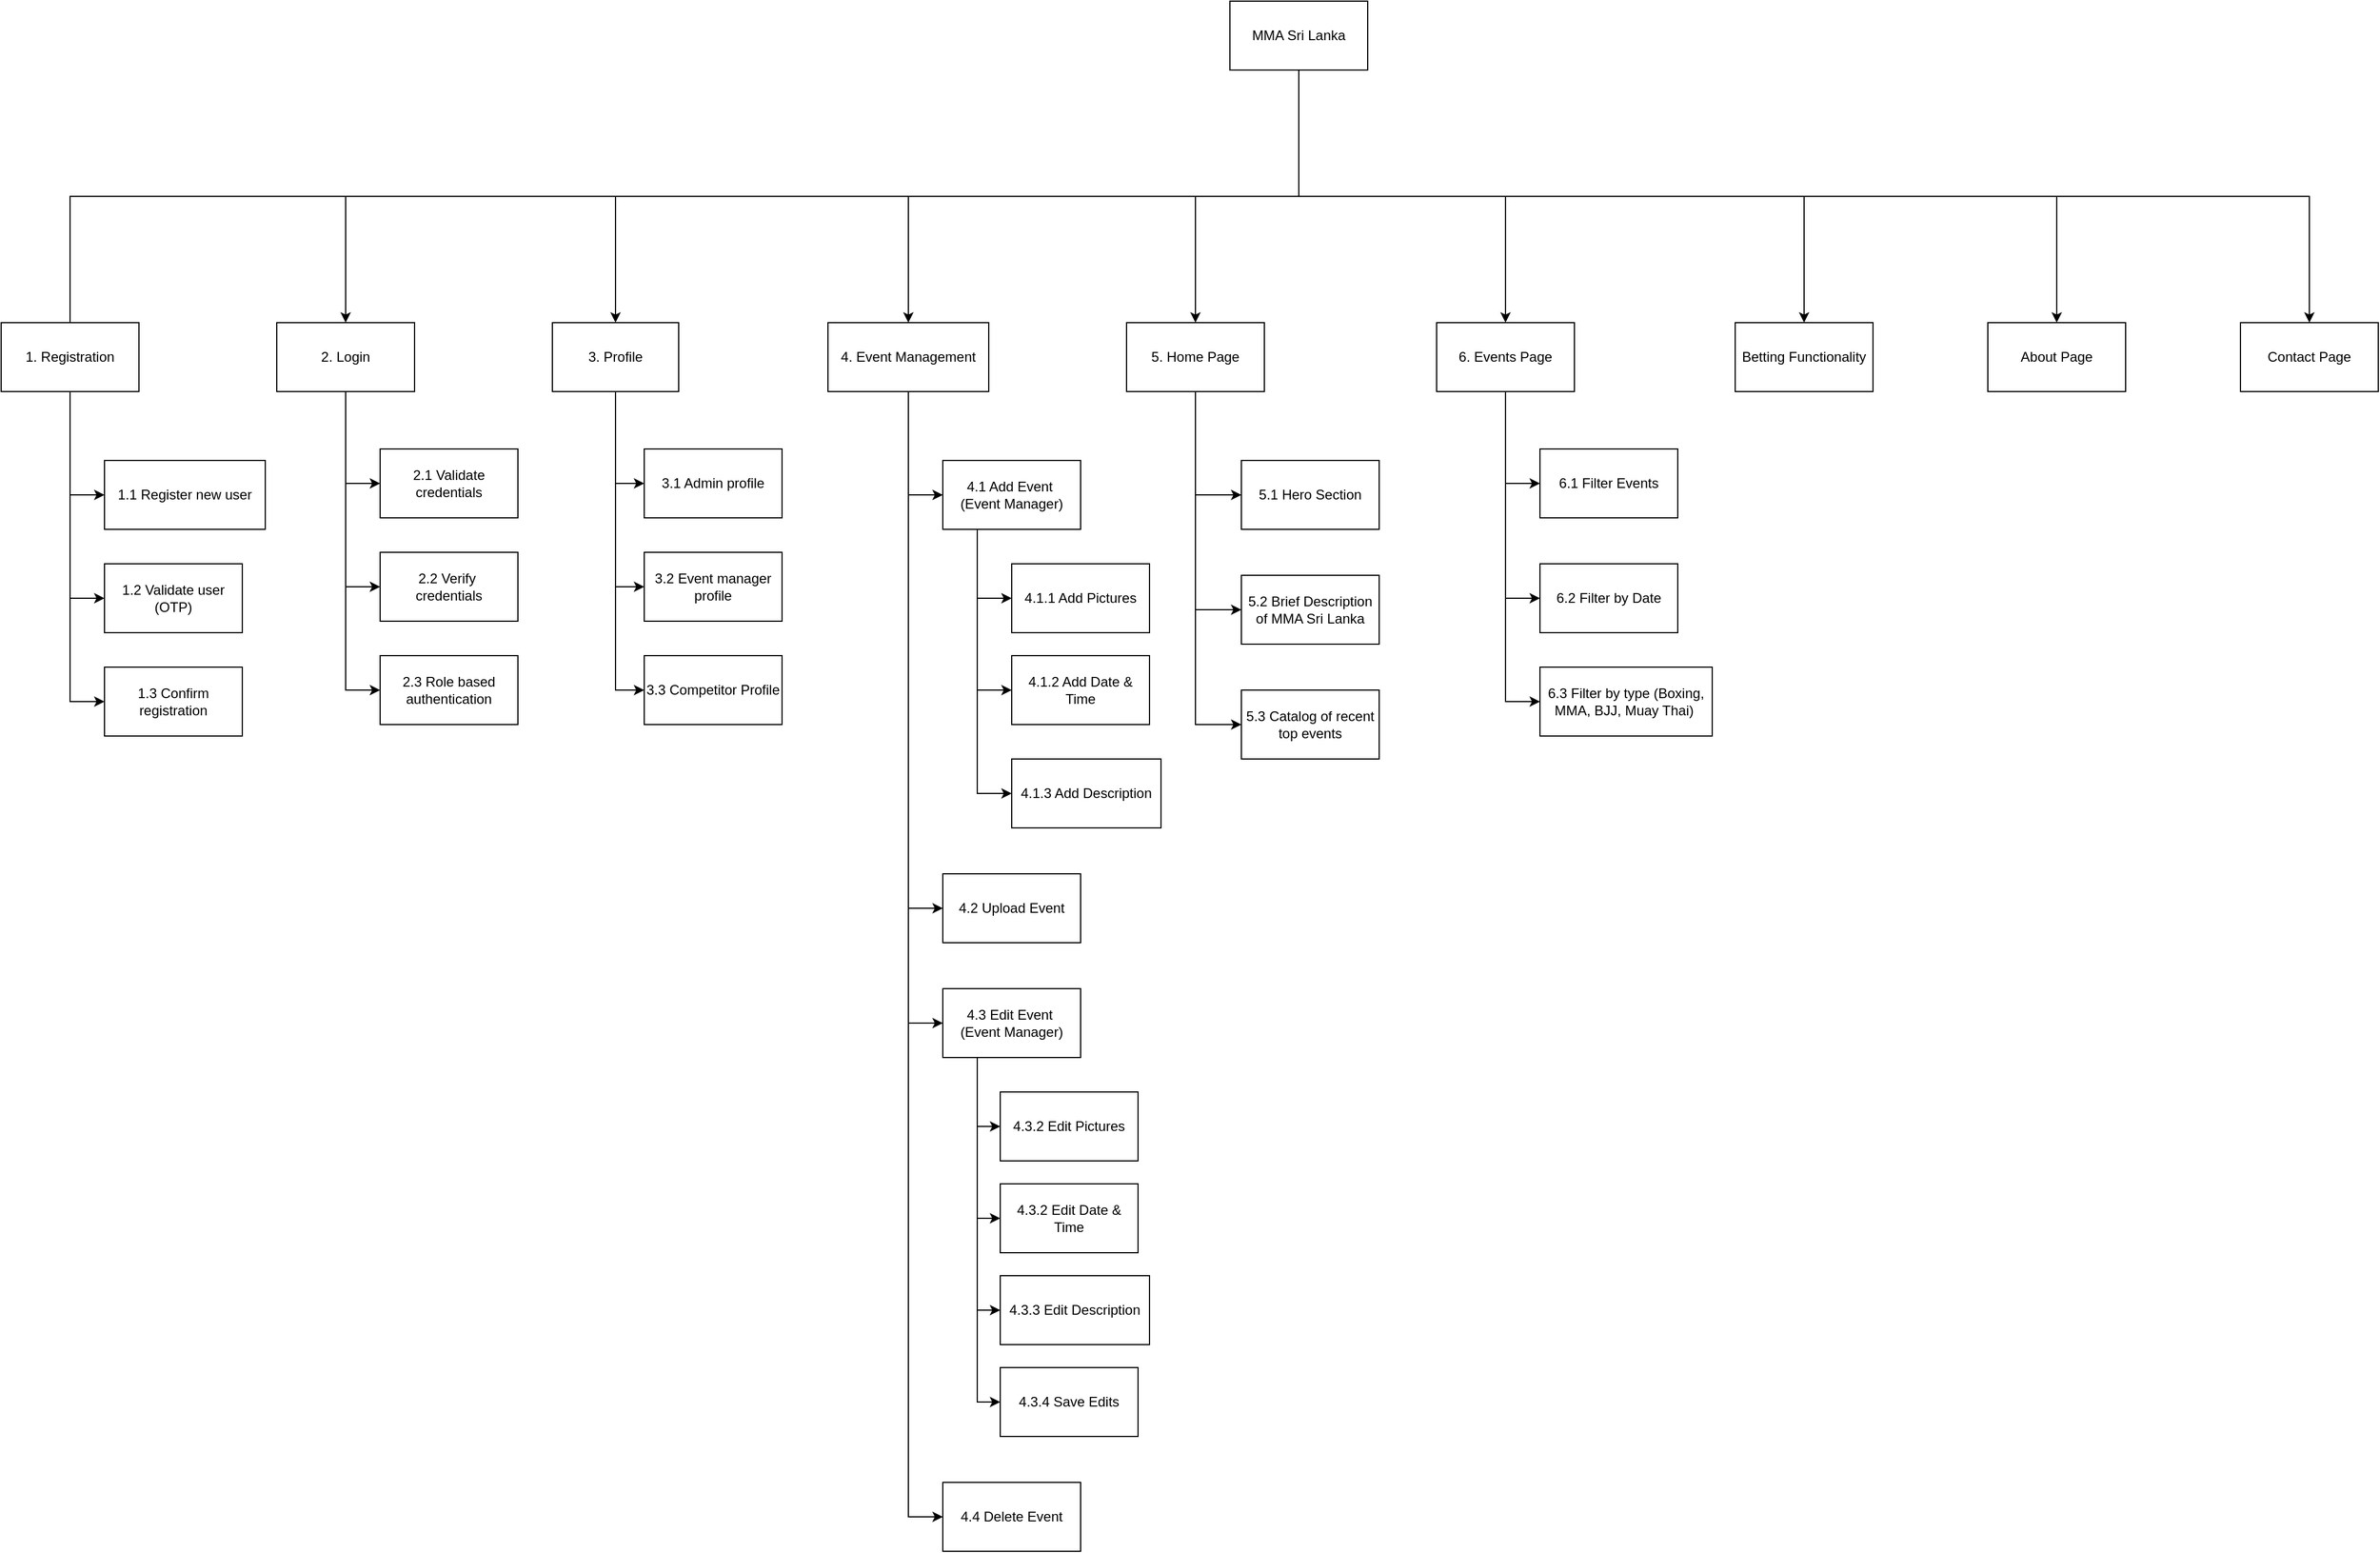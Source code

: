 <mxfile version="28.1.2">
  <diagram name="Page-1" id="4XCOkrREE6T9JBMiZgMP">
    <mxGraphModel dx="1297" dy="1893" grid="1" gridSize="10" guides="1" tooltips="1" connect="1" arrows="1" fold="1" page="1" pageScale="1" pageWidth="850" pageHeight="1100" math="0" shadow="0">
      <root>
        <mxCell id="0" />
        <mxCell id="1" parent="0" />
        <mxCell id="Di358GA9zsQgDLE0gk4m-1" style="edgeStyle=orthogonalEdgeStyle;rounded=0;orthogonalLoop=1;jettySize=auto;html=1;exitX=0.5;exitY=1;exitDx=0;exitDy=0;entryX=0.5;entryY=0;entryDx=0;entryDy=0;shape=wire;dashed=1;endArrow=none;endFill=0;" edge="1" parent="1" source="5IF1ZIwpe9jYq8gnFkuq-1" target="5IF1ZIwpe9jYq8gnFkuq-2">
          <mxGeometry relative="1" as="geometry" />
        </mxCell>
        <mxCell id="Di358GA9zsQgDLE0gk4m-2" style="edgeStyle=orthogonalEdgeStyle;rounded=0;orthogonalLoop=1;jettySize=auto;html=1;exitX=0.5;exitY=1;exitDx=0;exitDy=0;entryX=0.5;entryY=0;entryDx=0;entryDy=0;" edge="1" parent="1" source="5IF1ZIwpe9jYq8gnFkuq-1" target="5IF1ZIwpe9jYq8gnFkuq-3">
          <mxGeometry relative="1" as="geometry" />
        </mxCell>
        <mxCell id="Di358GA9zsQgDLE0gk4m-3" style="edgeStyle=orthogonalEdgeStyle;rounded=0;orthogonalLoop=1;jettySize=auto;html=1;exitX=0.5;exitY=1;exitDx=0;exitDy=0;entryX=0.5;entryY=0;entryDx=0;entryDy=0;" edge="1" parent="1" source="5IF1ZIwpe9jYq8gnFkuq-1" target="5IF1ZIwpe9jYq8gnFkuq-5">
          <mxGeometry relative="1" as="geometry" />
        </mxCell>
        <mxCell id="Di358GA9zsQgDLE0gk4m-4" style="edgeStyle=orthogonalEdgeStyle;rounded=0;orthogonalLoop=1;jettySize=auto;html=1;exitX=0.5;exitY=1;exitDx=0;exitDy=0;entryX=0.5;entryY=0;entryDx=0;entryDy=0;" edge="1" parent="1" source="5IF1ZIwpe9jYq8gnFkuq-1" target="5IF1ZIwpe9jYq8gnFkuq-4">
          <mxGeometry relative="1" as="geometry" />
        </mxCell>
        <mxCell id="Di358GA9zsQgDLE0gk4m-5" style="edgeStyle=orthogonalEdgeStyle;rounded=0;orthogonalLoop=1;jettySize=auto;html=1;exitX=0.5;exitY=1;exitDx=0;exitDy=0;entryX=0.5;entryY=0;entryDx=0;entryDy=0;" edge="1" parent="1" source="5IF1ZIwpe9jYq8gnFkuq-1" target="kDNrH8pa0huW1Xx7Rnd4-1">
          <mxGeometry relative="1" as="geometry" />
        </mxCell>
        <mxCell id="Di358GA9zsQgDLE0gk4m-6" style="edgeStyle=orthogonalEdgeStyle;rounded=0;orthogonalLoop=1;jettySize=auto;html=1;exitX=0.5;exitY=1;exitDx=0;exitDy=0;entryX=0.5;entryY=0;entryDx=0;entryDy=0;" edge="1" parent="1" source="5IF1ZIwpe9jYq8gnFkuq-1" target="kDNrH8pa0huW1Xx7Rnd4-2">
          <mxGeometry relative="1" as="geometry" />
        </mxCell>
        <mxCell id="Di358GA9zsQgDLE0gk4m-42" style="edgeStyle=orthogonalEdgeStyle;rounded=0;orthogonalLoop=1;jettySize=auto;html=1;exitX=0.5;exitY=1;exitDx=0;exitDy=0;entryX=0.5;entryY=0;entryDx=0;entryDy=0;" edge="1" parent="1" source="5IF1ZIwpe9jYq8gnFkuq-1" target="IpIS_R521S_r5ul5ybi_-1">
          <mxGeometry relative="1" as="geometry" />
        </mxCell>
        <mxCell id="Di358GA9zsQgDLE0gk4m-43" style="edgeStyle=orthogonalEdgeStyle;rounded=0;orthogonalLoop=1;jettySize=auto;html=1;exitX=0.5;exitY=1;exitDx=0;exitDy=0;entryX=0.5;entryY=0;entryDx=0;entryDy=0;" edge="1" parent="1" source="5IF1ZIwpe9jYq8gnFkuq-1" target="kDNrH8pa0huW1Xx7Rnd4-4">
          <mxGeometry relative="1" as="geometry" />
        </mxCell>
        <mxCell id="Di358GA9zsQgDLE0gk4m-44" style="edgeStyle=orthogonalEdgeStyle;rounded=0;orthogonalLoop=1;jettySize=auto;html=1;exitX=0.5;exitY=1;exitDx=0;exitDy=0;" edge="1" parent="1" source="5IF1ZIwpe9jYq8gnFkuq-1" target="kDNrH8pa0huW1Xx7Rnd4-3">
          <mxGeometry relative="1" as="geometry" />
        </mxCell>
        <mxCell id="5IF1ZIwpe9jYq8gnFkuq-1" value="MMA Sri Lanka" style="rounded=0;whiteSpace=wrap;html=1;" parent="1" vertex="1">
          <mxGeometry x="1110" y="-120" width="120" height="60" as="geometry" />
        </mxCell>
        <mxCell id="Di358GA9zsQgDLE0gk4m-7" style="edgeStyle=orthogonalEdgeStyle;rounded=0;orthogonalLoop=1;jettySize=auto;html=1;exitX=0.5;exitY=1;exitDx=0;exitDy=0;entryX=0;entryY=0.5;entryDx=0;entryDy=0;" edge="1" parent="1" source="5IF1ZIwpe9jYq8gnFkuq-2" target="kDNrH8pa0huW1Xx7Rnd4-6">
          <mxGeometry relative="1" as="geometry" />
        </mxCell>
        <mxCell id="Di358GA9zsQgDLE0gk4m-8" style="edgeStyle=orthogonalEdgeStyle;rounded=0;orthogonalLoop=1;jettySize=auto;html=1;exitX=0.5;exitY=1;exitDx=0;exitDy=0;entryX=0;entryY=0.5;entryDx=0;entryDy=0;" edge="1" parent="1" source="5IF1ZIwpe9jYq8gnFkuq-2" target="kDNrH8pa0huW1Xx7Rnd4-7">
          <mxGeometry relative="1" as="geometry" />
        </mxCell>
        <mxCell id="Di358GA9zsQgDLE0gk4m-9" style="edgeStyle=orthogonalEdgeStyle;rounded=0;orthogonalLoop=1;jettySize=auto;html=1;exitX=0.5;exitY=1;exitDx=0;exitDy=0;entryX=0;entryY=0.5;entryDx=0;entryDy=0;" edge="1" parent="1" source="5IF1ZIwpe9jYq8gnFkuq-2" target="kDNrH8pa0huW1Xx7Rnd4-8">
          <mxGeometry relative="1" as="geometry" />
        </mxCell>
        <mxCell id="5IF1ZIwpe9jYq8gnFkuq-2" value="1. Registration" style="rounded=0;whiteSpace=wrap;html=1;" parent="1" vertex="1">
          <mxGeometry x="40" y="160" width="120" height="60" as="geometry" />
        </mxCell>
        <mxCell id="Di358GA9zsQgDLE0gk4m-10" style="edgeStyle=orthogonalEdgeStyle;rounded=0;orthogonalLoop=1;jettySize=auto;html=1;exitX=0.5;exitY=1;exitDx=0;exitDy=0;entryX=0;entryY=0.5;entryDx=0;entryDy=0;" edge="1" parent="1" source="5IF1ZIwpe9jYq8gnFkuq-3" target="kDNrH8pa0huW1Xx7Rnd4-10">
          <mxGeometry relative="1" as="geometry" />
        </mxCell>
        <mxCell id="Di358GA9zsQgDLE0gk4m-11" style="edgeStyle=orthogonalEdgeStyle;rounded=0;orthogonalLoop=1;jettySize=auto;html=1;exitX=0.5;exitY=1;exitDx=0;exitDy=0;entryX=0;entryY=0.5;entryDx=0;entryDy=0;" edge="1" parent="1" source="5IF1ZIwpe9jYq8gnFkuq-3" target="kDNrH8pa0huW1Xx7Rnd4-11">
          <mxGeometry relative="1" as="geometry" />
        </mxCell>
        <mxCell id="Di358GA9zsQgDLE0gk4m-12" style="edgeStyle=orthogonalEdgeStyle;rounded=0;orthogonalLoop=1;jettySize=auto;html=1;exitX=0.5;exitY=1;exitDx=0;exitDy=0;entryX=0;entryY=0.5;entryDx=0;entryDy=0;" edge="1" parent="1" source="5IF1ZIwpe9jYq8gnFkuq-3" target="kDNrH8pa0huW1Xx7Rnd4-9">
          <mxGeometry relative="1" as="geometry" />
        </mxCell>
        <mxCell id="5IF1ZIwpe9jYq8gnFkuq-3" value="2. Login" style="rounded=0;whiteSpace=wrap;html=1;" parent="1" vertex="1">
          <mxGeometry x="280" y="160" width="120" height="60" as="geometry" />
        </mxCell>
        <mxCell id="Di358GA9zsQgDLE0gk4m-17" style="edgeStyle=orthogonalEdgeStyle;rounded=0;orthogonalLoop=1;jettySize=auto;html=1;exitX=0.5;exitY=1;exitDx=0;exitDy=0;entryX=0;entryY=0.5;entryDx=0;entryDy=0;" edge="1" parent="1" source="5IF1ZIwpe9jYq8gnFkuq-4" target="kDNrH8pa0huW1Xx7Rnd4-16">
          <mxGeometry relative="1" as="geometry" />
        </mxCell>
        <mxCell id="Di358GA9zsQgDLE0gk4m-32" style="edgeStyle=orthogonalEdgeStyle;rounded=0;orthogonalLoop=1;jettySize=auto;html=1;exitX=0.5;exitY=1;exitDx=0;exitDy=0;entryX=0;entryY=0.5;entryDx=0;entryDy=0;" edge="1" parent="1" source="5IF1ZIwpe9jYq8gnFkuq-4" target="Di358GA9zsQgDLE0gk4m-27">
          <mxGeometry relative="1" as="geometry" />
        </mxCell>
        <mxCell id="Di358GA9zsQgDLE0gk4m-33" style="edgeStyle=orthogonalEdgeStyle;rounded=0;orthogonalLoop=1;jettySize=auto;html=1;exitX=0.5;exitY=1;exitDx=0;exitDy=0;entryX=0;entryY=0.5;entryDx=0;entryDy=0;" edge="1" parent="1" source="5IF1ZIwpe9jYq8gnFkuq-4" target="kDNrH8pa0huW1Xx7Rnd4-26">
          <mxGeometry relative="1" as="geometry" />
        </mxCell>
        <mxCell id="Di358GA9zsQgDLE0gk4m-34" style="edgeStyle=orthogonalEdgeStyle;rounded=0;orthogonalLoop=1;jettySize=auto;html=1;exitX=0.5;exitY=1;exitDx=0;exitDy=0;entryX=0;entryY=0.5;entryDx=0;entryDy=0;" edge="1" parent="1" source="5IF1ZIwpe9jYq8gnFkuq-4" target="kDNrH8pa0huW1Xx7Rnd4-20">
          <mxGeometry relative="1" as="geometry" />
        </mxCell>
        <mxCell id="5IF1ZIwpe9jYq8gnFkuq-4" value="4. Event Management" style="rounded=0;whiteSpace=wrap;html=1;" parent="1" vertex="1">
          <mxGeometry x="760" y="160" width="140" height="60" as="geometry" />
        </mxCell>
        <mxCell id="Di358GA9zsQgDLE0gk4m-13" style="edgeStyle=orthogonalEdgeStyle;rounded=0;orthogonalLoop=1;jettySize=auto;html=1;exitX=0.5;exitY=1;exitDx=0;exitDy=0;entryX=0;entryY=0.5;entryDx=0;entryDy=0;" edge="1" parent="1" source="5IF1ZIwpe9jYq8gnFkuq-5" target="kDNrH8pa0huW1Xx7Rnd4-12">
          <mxGeometry relative="1" as="geometry" />
        </mxCell>
        <mxCell id="Di358GA9zsQgDLE0gk4m-14" style="edgeStyle=orthogonalEdgeStyle;rounded=0;orthogonalLoop=1;jettySize=auto;html=1;exitX=0.5;exitY=1;exitDx=0;exitDy=0;entryX=0;entryY=0.5;entryDx=0;entryDy=0;" edge="1" parent="1" source="5IF1ZIwpe9jYq8gnFkuq-5" target="kDNrH8pa0huW1Xx7Rnd4-14">
          <mxGeometry relative="1" as="geometry" />
        </mxCell>
        <mxCell id="Di358GA9zsQgDLE0gk4m-15" style="edgeStyle=orthogonalEdgeStyle;rounded=0;orthogonalLoop=1;jettySize=auto;html=1;exitX=0.5;exitY=1;exitDx=0;exitDy=0;entryX=0;entryY=0.5;entryDx=0;entryDy=0;" edge="1" parent="1" source="5IF1ZIwpe9jYq8gnFkuq-5" target="kDNrH8pa0huW1Xx7Rnd4-15">
          <mxGeometry relative="1" as="geometry" />
        </mxCell>
        <mxCell id="5IF1ZIwpe9jYq8gnFkuq-5" value="3. Profile" style="rounded=0;whiteSpace=wrap;html=1;" parent="1" vertex="1">
          <mxGeometry x="520" y="160" width="110" height="60" as="geometry" />
        </mxCell>
        <mxCell id="Di358GA9zsQgDLE0gk4m-35" style="edgeStyle=orthogonalEdgeStyle;rounded=0;orthogonalLoop=1;jettySize=auto;html=1;exitX=0.5;exitY=1;exitDx=0;exitDy=0;entryX=0;entryY=0.5;entryDx=0;entryDy=0;" edge="1" parent="1" source="kDNrH8pa0huW1Xx7Rnd4-1" target="kDNrH8pa0huW1Xx7Rnd4-27">
          <mxGeometry relative="1" as="geometry" />
        </mxCell>
        <mxCell id="Di358GA9zsQgDLE0gk4m-36" style="edgeStyle=orthogonalEdgeStyle;rounded=0;orthogonalLoop=1;jettySize=auto;html=1;exitX=0.5;exitY=1;exitDx=0;exitDy=0;entryX=0;entryY=0.5;entryDx=0;entryDy=0;" edge="1" parent="1" source="kDNrH8pa0huW1Xx7Rnd4-1" target="kDNrH8pa0huW1Xx7Rnd4-28">
          <mxGeometry relative="1" as="geometry" />
        </mxCell>
        <mxCell id="Di358GA9zsQgDLE0gk4m-37" style="edgeStyle=orthogonalEdgeStyle;rounded=0;orthogonalLoop=1;jettySize=auto;html=1;exitX=0.5;exitY=1;exitDx=0;exitDy=0;entryX=0;entryY=0.5;entryDx=0;entryDy=0;" edge="1" parent="1" source="kDNrH8pa0huW1Xx7Rnd4-1" target="kDNrH8pa0huW1Xx7Rnd4-29">
          <mxGeometry relative="1" as="geometry" />
        </mxCell>
        <mxCell id="kDNrH8pa0huW1Xx7Rnd4-1" value="5. Home Page" style="rounded=0;whiteSpace=wrap;html=1;" parent="1" vertex="1">
          <mxGeometry x="1020" y="160" width="120" height="60" as="geometry" />
        </mxCell>
        <mxCell id="Di358GA9zsQgDLE0gk4m-38" style="edgeStyle=orthogonalEdgeStyle;rounded=0;orthogonalLoop=1;jettySize=auto;html=1;exitX=0.5;exitY=1;exitDx=0;exitDy=0;entryX=0;entryY=0.5;entryDx=0;entryDy=0;" edge="1" parent="1" source="kDNrH8pa0huW1Xx7Rnd4-2" target="kDNrH8pa0huW1Xx7Rnd4-30">
          <mxGeometry relative="1" as="geometry" />
        </mxCell>
        <mxCell id="Di358GA9zsQgDLE0gk4m-39" style="edgeStyle=orthogonalEdgeStyle;rounded=0;orthogonalLoop=1;jettySize=auto;html=1;exitX=0.5;exitY=1;exitDx=0;exitDy=0;entryX=0;entryY=0.5;entryDx=0;entryDy=0;" edge="1" parent="1" source="kDNrH8pa0huW1Xx7Rnd4-2" target="kDNrH8pa0huW1Xx7Rnd4-31">
          <mxGeometry relative="1" as="geometry" />
        </mxCell>
        <mxCell id="Di358GA9zsQgDLE0gk4m-40" style="edgeStyle=orthogonalEdgeStyle;rounded=0;orthogonalLoop=1;jettySize=auto;html=1;exitX=0.5;exitY=1;exitDx=0;exitDy=0;entryX=0;entryY=0.5;entryDx=0;entryDy=0;" edge="1" parent="1" source="kDNrH8pa0huW1Xx7Rnd4-2" target="kDNrH8pa0huW1Xx7Rnd4-32">
          <mxGeometry relative="1" as="geometry" />
        </mxCell>
        <mxCell id="kDNrH8pa0huW1Xx7Rnd4-2" value="6. Events Page" style="rounded=0;whiteSpace=wrap;html=1;" parent="1" vertex="1">
          <mxGeometry x="1290" y="160" width="120" height="60" as="geometry" />
        </mxCell>
        <mxCell id="kDNrH8pa0huW1Xx7Rnd4-3" value="Contact Page" style="rounded=0;whiteSpace=wrap;html=1;" parent="1" vertex="1">
          <mxGeometry x="1990" y="160" width="120" height="60" as="geometry" />
        </mxCell>
        <mxCell id="kDNrH8pa0huW1Xx7Rnd4-4" value="About Page" style="rounded=0;whiteSpace=wrap;html=1;" parent="1" vertex="1">
          <mxGeometry x="1770" y="160" width="120" height="60" as="geometry" />
        </mxCell>
        <mxCell id="kDNrH8pa0huW1Xx7Rnd4-6" value="1.1 Register new user" style="rounded=0;whiteSpace=wrap;html=1;fontStyle=0" parent="1" vertex="1">
          <mxGeometry x="130" y="280" width="140" height="60" as="geometry" />
        </mxCell>
        <mxCell id="kDNrH8pa0huW1Xx7Rnd4-7" value="1.2 Validate user (OTP)" style="rounded=0;whiteSpace=wrap;html=1;fontStyle=0" parent="1" vertex="1">
          <mxGeometry x="130" y="370" width="120" height="60" as="geometry" />
        </mxCell>
        <mxCell id="kDNrH8pa0huW1Xx7Rnd4-8" value="1.3 Confirm registration" style="rounded=0;whiteSpace=wrap;html=1;fontStyle=0" parent="1" vertex="1">
          <mxGeometry x="130" y="460" width="120" height="60" as="geometry" />
        </mxCell>
        <mxCell id="kDNrH8pa0huW1Xx7Rnd4-9" value="2.3 Role based authentication" style="rounded=0;whiteSpace=wrap;html=1;" parent="1" vertex="1">
          <mxGeometry x="370" y="450" width="120" height="60" as="geometry" />
        </mxCell>
        <mxCell id="kDNrH8pa0huW1Xx7Rnd4-10" value="2.1 Validate credentials" style="rounded=0;whiteSpace=wrap;html=1;" parent="1" vertex="1">
          <mxGeometry x="370" y="270" width="120" height="60" as="geometry" />
        </mxCell>
        <mxCell id="kDNrH8pa0huW1Xx7Rnd4-11" value="2.2 Verify&amp;nbsp;&lt;div&gt;credentials&lt;/div&gt;" style="rounded=0;whiteSpace=wrap;html=1;" parent="1" vertex="1">
          <mxGeometry x="370" y="360" width="120" height="60" as="geometry" />
        </mxCell>
        <mxCell id="kDNrH8pa0huW1Xx7Rnd4-12" value="3.1 Admin profile" style="rounded=0;whiteSpace=wrap;html=1;" parent="1" vertex="1">
          <mxGeometry x="600" y="270" width="120" height="60" as="geometry" />
        </mxCell>
        <mxCell id="kDNrH8pa0huW1Xx7Rnd4-14" value="3.2 Event manager&lt;div&gt;profile&lt;/div&gt;" style="rounded=0;whiteSpace=wrap;html=1;" parent="1" vertex="1">
          <mxGeometry x="600" y="360" width="120" height="60" as="geometry" />
        </mxCell>
        <mxCell id="kDNrH8pa0huW1Xx7Rnd4-15" value="3.3 Competitor Profile" style="rounded=0;whiteSpace=wrap;html=1;" parent="1" vertex="1">
          <mxGeometry x="600" y="450" width="120" height="60" as="geometry" />
        </mxCell>
        <mxCell id="Di358GA9zsQgDLE0gk4m-18" style="edgeStyle=orthogonalEdgeStyle;rounded=0;orthogonalLoop=1;jettySize=auto;html=1;exitX=0.25;exitY=1;exitDx=0;exitDy=0;entryX=0;entryY=0.5;entryDx=0;entryDy=0;" edge="1" parent="1" source="kDNrH8pa0huW1Xx7Rnd4-16" target="kDNrH8pa0huW1Xx7Rnd4-17">
          <mxGeometry relative="1" as="geometry" />
        </mxCell>
        <mxCell id="Di358GA9zsQgDLE0gk4m-19" style="edgeStyle=orthogonalEdgeStyle;rounded=0;orthogonalLoop=1;jettySize=auto;html=1;exitX=0.25;exitY=1;exitDx=0;exitDy=0;entryX=0;entryY=0.5;entryDx=0;entryDy=0;" edge="1" parent="1" source="kDNrH8pa0huW1Xx7Rnd4-16" target="kDNrH8pa0huW1Xx7Rnd4-18">
          <mxGeometry relative="1" as="geometry" />
        </mxCell>
        <mxCell id="Di358GA9zsQgDLE0gk4m-45" style="edgeStyle=orthogonalEdgeStyle;rounded=0;orthogonalLoop=1;jettySize=auto;html=1;exitX=0.25;exitY=1;exitDx=0;exitDy=0;entryX=0;entryY=0.5;entryDx=0;entryDy=0;" edge="1" parent="1" source="kDNrH8pa0huW1Xx7Rnd4-16" target="kDNrH8pa0huW1Xx7Rnd4-19">
          <mxGeometry relative="1" as="geometry" />
        </mxCell>
        <mxCell id="kDNrH8pa0huW1Xx7Rnd4-16" value="4.1 Add Event&amp;nbsp;&lt;div&gt;(Event Manager)&lt;/div&gt;" style="rounded=0;whiteSpace=wrap;html=1;" parent="1" vertex="1">
          <mxGeometry x="860" y="280" width="120" height="60" as="geometry" />
        </mxCell>
        <mxCell id="kDNrH8pa0huW1Xx7Rnd4-17" value="4.1.1 Add Pictures" style="rounded=0;whiteSpace=wrap;html=1;" parent="1" vertex="1">
          <mxGeometry x="920" y="370" width="120" height="60" as="geometry" />
        </mxCell>
        <mxCell id="kDNrH8pa0huW1Xx7Rnd4-18" value="4.1.2 Add Date &amp;amp; Time" style="rounded=0;whiteSpace=wrap;html=1;" parent="1" vertex="1">
          <mxGeometry x="920" y="450" width="120" height="60" as="geometry" />
        </mxCell>
        <mxCell id="kDNrH8pa0huW1Xx7Rnd4-19" value="4.1.3 Add Description" style="rounded=0;whiteSpace=wrap;html=1;" parent="1" vertex="1">
          <mxGeometry x="920" y="540" width="130" height="60" as="geometry" />
        </mxCell>
        <mxCell id="kDNrH8pa0huW1Xx7Rnd4-20" value="4.2 Upload Event" style="rounded=0;whiteSpace=wrap;html=1;" parent="1" vertex="1">
          <mxGeometry x="860" y="640" width="120" height="60" as="geometry" />
        </mxCell>
        <mxCell id="kDNrH8pa0huW1Xx7Rnd4-26" value="4.4 Delete Event" style="rounded=0;whiteSpace=wrap;html=1;" parent="1" vertex="1">
          <mxGeometry x="860" y="1170" width="120" height="60" as="geometry" />
        </mxCell>
        <mxCell id="kDNrH8pa0huW1Xx7Rnd4-27" value="5.1 Hero Section" style="rounded=0;whiteSpace=wrap;html=1;" parent="1" vertex="1">
          <mxGeometry x="1120" y="280" width="120" height="60" as="geometry" />
        </mxCell>
        <mxCell id="kDNrH8pa0huW1Xx7Rnd4-28" value="5.2 Brief Description of MMA Sri Lanka" style="rounded=0;whiteSpace=wrap;html=1;" parent="1" vertex="1">
          <mxGeometry x="1120" y="380" width="120" height="60" as="geometry" />
        </mxCell>
        <mxCell id="kDNrH8pa0huW1Xx7Rnd4-29" value="5.3 Catalog of recent top events" style="rounded=0;whiteSpace=wrap;html=1;" parent="1" vertex="1">
          <mxGeometry x="1120" y="480" width="120" height="60" as="geometry" />
        </mxCell>
        <mxCell id="kDNrH8pa0huW1Xx7Rnd4-30" value="6.1 Filter Events" style="rounded=0;whiteSpace=wrap;html=1;" parent="1" vertex="1">
          <mxGeometry x="1380" y="270" width="120" height="60" as="geometry" />
        </mxCell>
        <mxCell id="kDNrH8pa0huW1Xx7Rnd4-31" value="6.2 Filter by Date" style="rounded=0;whiteSpace=wrap;html=1;" parent="1" vertex="1">
          <mxGeometry x="1380" y="370" width="120" height="60" as="geometry" />
        </mxCell>
        <mxCell id="kDNrH8pa0huW1Xx7Rnd4-32" value="6.3 Filter by type (Boxing, MMA, BJJ, Muay Thai)&amp;nbsp;" style="rounded=0;whiteSpace=wrap;html=1;" parent="1" vertex="1">
          <mxGeometry x="1380" y="460" width="150" height="60" as="geometry" />
        </mxCell>
        <mxCell id="IpIS_R521S_r5ul5ybi_-1" value="Betting Functionality" style="rounded=0;whiteSpace=wrap;html=1;" parent="1" vertex="1">
          <mxGeometry x="1550" y="160" width="120" height="60" as="geometry" />
        </mxCell>
        <mxCell id="Di358GA9zsQgDLE0gk4m-46" style="edgeStyle=orthogonalEdgeStyle;rounded=0;orthogonalLoop=1;jettySize=auto;html=1;exitX=0.25;exitY=1;exitDx=0;exitDy=0;entryX=0;entryY=0.5;entryDx=0;entryDy=0;" edge="1" parent="1" source="Di358GA9zsQgDLE0gk4m-27" target="Di358GA9zsQgDLE0gk4m-30">
          <mxGeometry relative="1" as="geometry">
            <mxPoint x="880" y="820" as="sourcePoint" />
          </mxGeometry>
        </mxCell>
        <mxCell id="Di358GA9zsQgDLE0gk4m-48" style="edgeStyle=orthogonalEdgeStyle;rounded=0;orthogonalLoop=1;jettySize=auto;html=1;exitX=0.25;exitY=1;exitDx=0;exitDy=0;entryX=0;entryY=0.5;entryDx=0;entryDy=0;" edge="1" parent="1" source="Di358GA9zsQgDLE0gk4m-27" target="Di358GA9zsQgDLE0gk4m-28">
          <mxGeometry relative="1" as="geometry" />
        </mxCell>
        <mxCell id="Di358GA9zsQgDLE0gk4m-49" style="edgeStyle=orthogonalEdgeStyle;rounded=0;orthogonalLoop=1;jettySize=auto;html=1;exitX=0.25;exitY=1;exitDx=0;exitDy=0;entryX=0;entryY=0.5;entryDx=0;entryDy=0;" edge="1" parent="1" source="Di358GA9zsQgDLE0gk4m-27" target="Di358GA9zsQgDLE0gk4m-29">
          <mxGeometry relative="1" as="geometry" />
        </mxCell>
        <mxCell id="Di358GA9zsQgDLE0gk4m-50" style="edgeStyle=orthogonalEdgeStyle;rounded=0;orthogonalLoop=1;jettySize=auto;html=1;exitX=0.25;exitY=1;exitDx=0;exitDy=0;entryX=0;entryY=0.5;entryDx=0;entryDy=0;" edge="1" parent="1" source="Di358GA9zsQgDLE0gk4m-27" target="Di358GA9zsQgDLE0gk4m-31">
          <mxGeometry relative="1" as="geometry" />
        </mxCell>
        <mxCell id="Di358GA9zsQgDLE0gk4m-27" value="4.3 Edit Event&amp;nbsp;&lt;div&gt;(Event Manager)&lt;/div&gt;" style="rounded=0;whiteSpace=wrap;html=1;" vertex="1" parent="1">
          <mxGeometry x="860" y="740" width="120" height="60" as="geometry" />
        </mxCell>
        <mxCell id="Di358GA9zsQgDLE0gk4m-28" value="4.3.2 Edit Pictures" style="rounded=0;whiteSpace=wrap;html=1;" vertex="1" parent="1">
          <mxGeometry x="910" y="830" width="120" height="60" as="geometry" />
        </mxCell>
        <mxCell id="Di358GA9zsQgDLE0gk4m-29" value="4.3.2 Edit Date &amp;amp; Time" style="rounded=0;whiteSpace=wrap;html=1;" vertex="1" parent="1">
          <mxGeometry x="910" y="910" width="120" height="60" as="geometry" />
        </mxCell>
        <mxCell id="Di358GA9zsQgDLE0gk4m-30" value="4.3.3 Edit Description" style="rounded=0;whiteSpace=wrap;html=1;" vertex="1" parent="1">
          <mxGeometry x="910" y="990" width="130" height="60" as="geometry" />
        </mxCell>
        <mxCell id="Di358GA9zsQgDLE0gk4m-31" value="4.3.4 Save Edits" style="rounded=0;whiteSpace=wrap;html=1;" vertex="1" parent="1">
          <mxGeometry x="910" y="1070" width="120" height="60" as="geometry" />
        </mxCell>
        <mxCell id="Di358GA9zsQgDLE0gk4m-47" style="edgeStyle=orthogonalEdgeStyle;rounded=0;orthogonalLoop=1;jettySize=auto;html=1;exitX=0.5;exitY=1;exitDx=0;exitDy=0;" edge="1" parent="1" source="Di358GA9zsQgDLE0gk4m-31" target="Di358GA9zsQgDLE0gk4m-31">
          <mxGeometry relative="1" as="geometry" />
        </mxCell>
      </root>
    </mxGraphModel>
  </diagram>
</mxfile>
